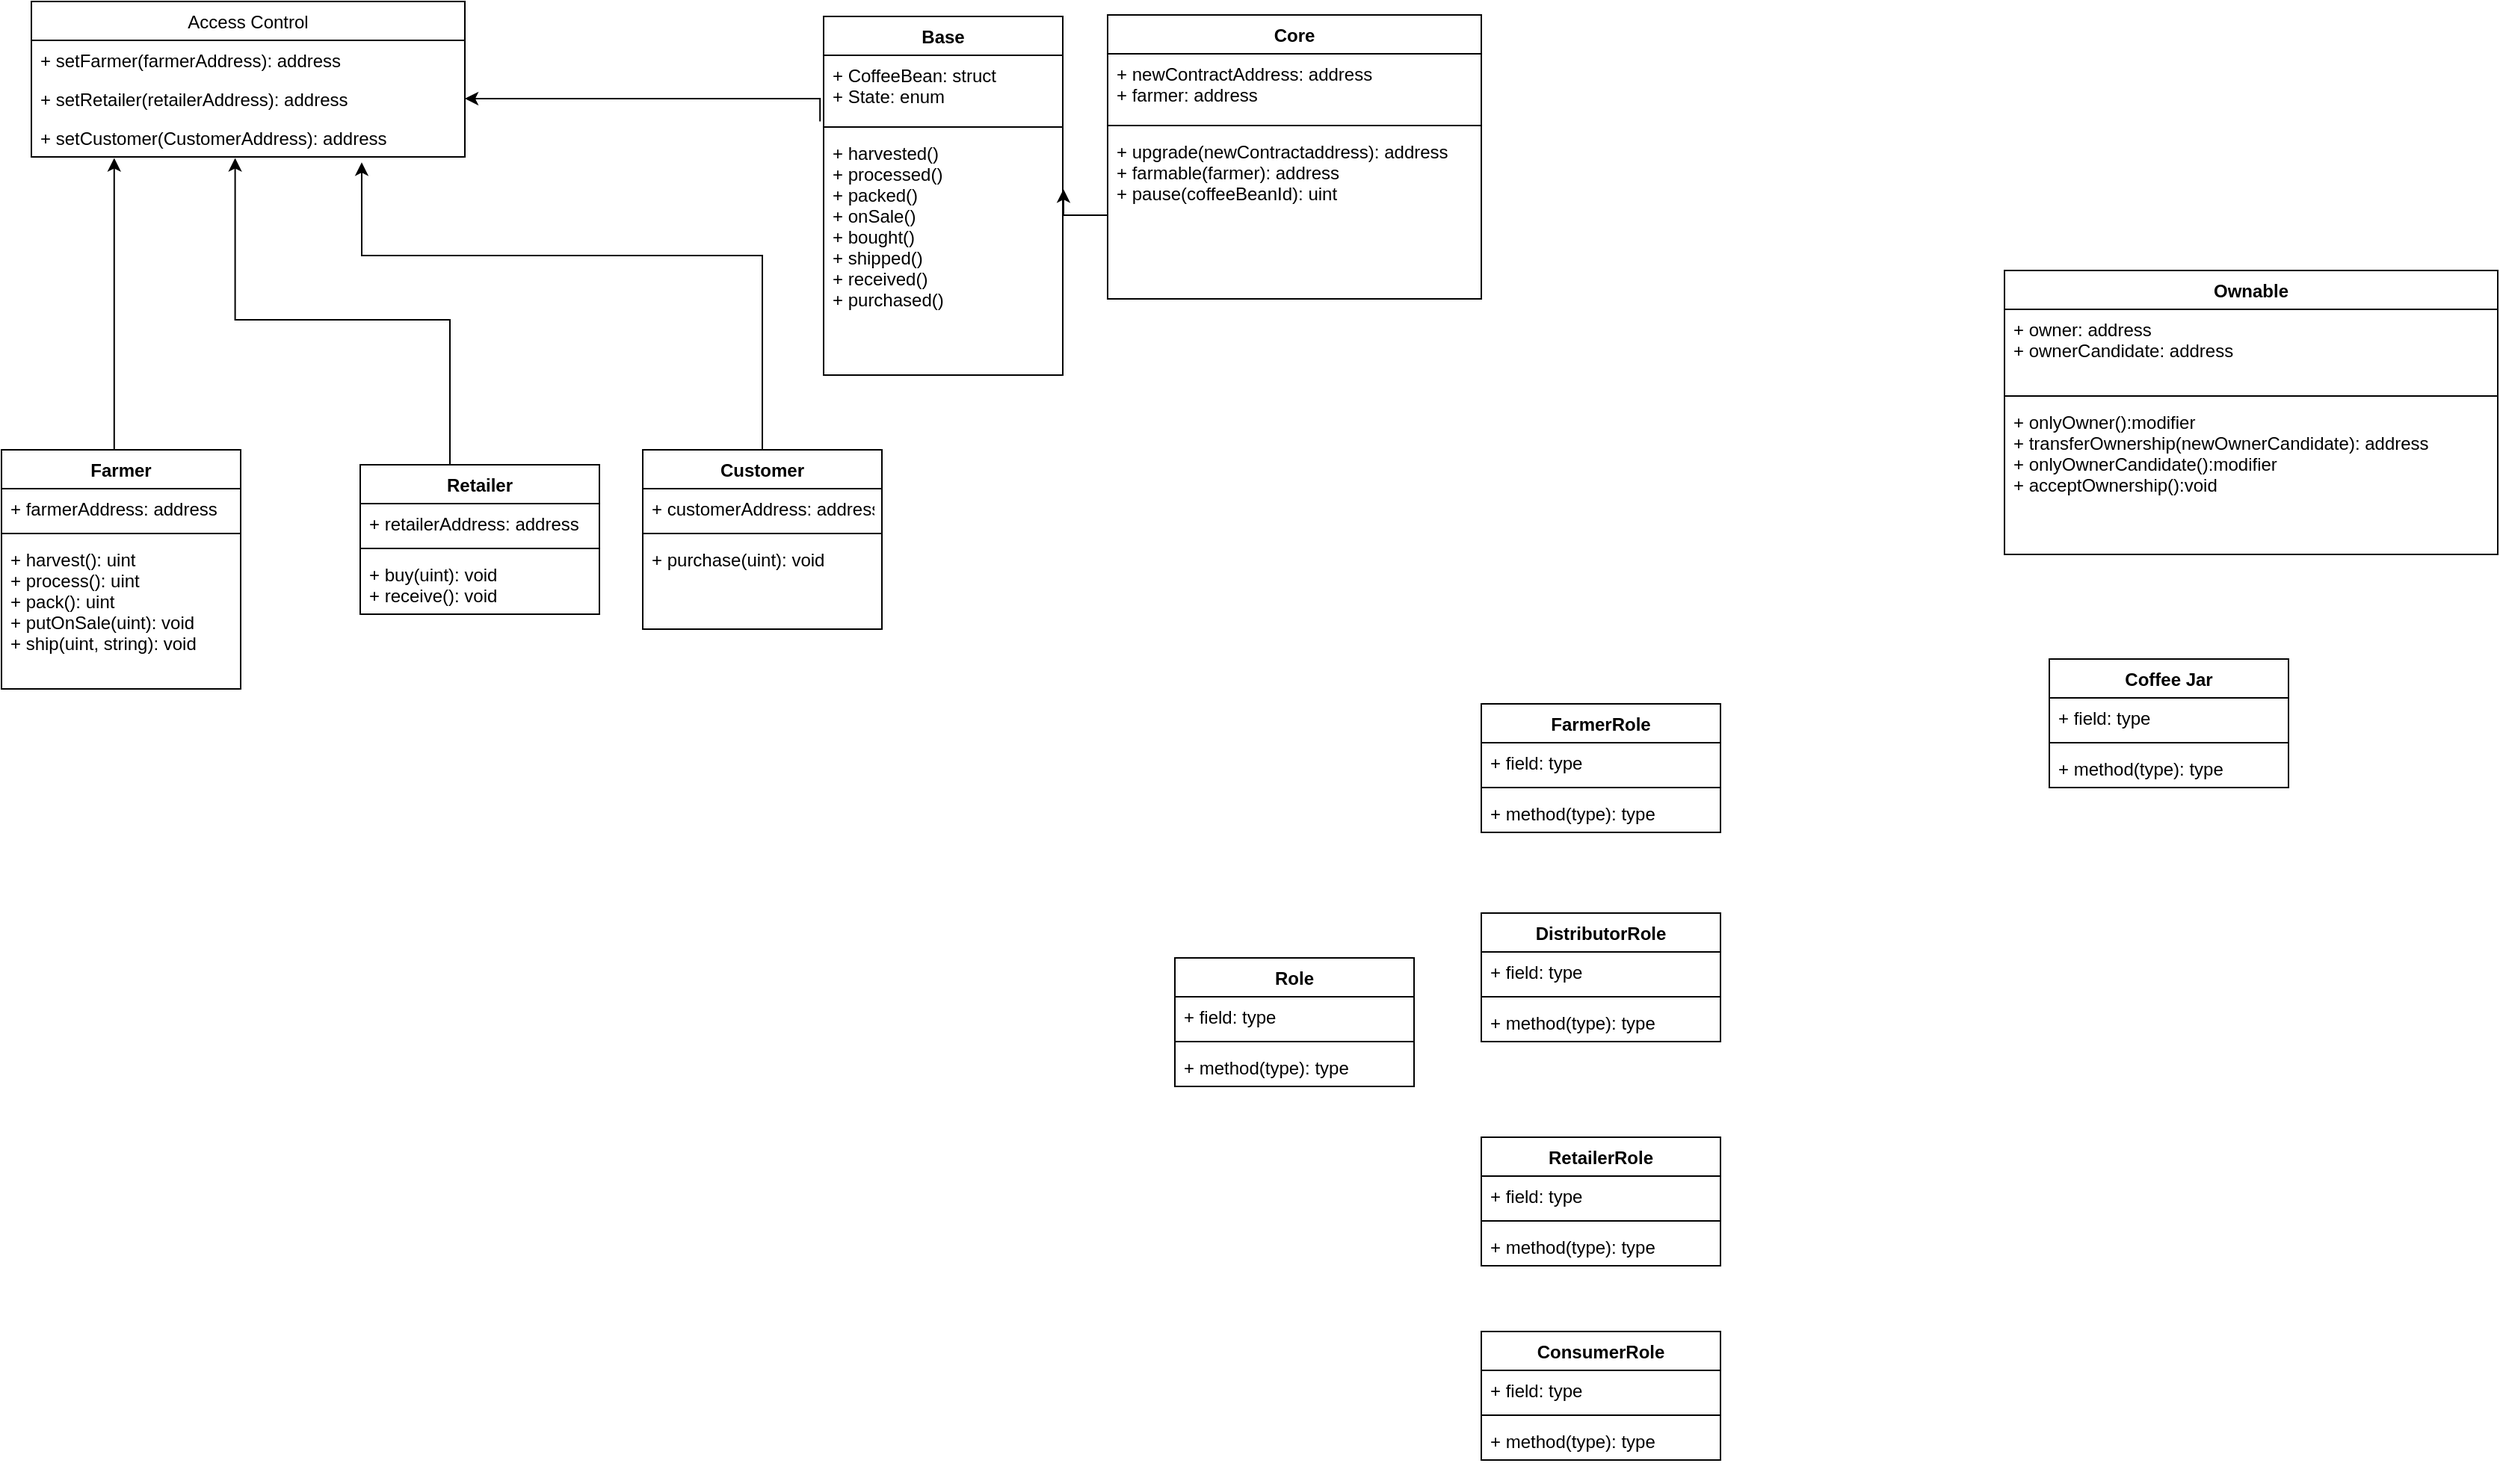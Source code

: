 <mxfile version="12.3.3" type="github" pages="1">
  <diagram id="1-QwToqLwwmoLSdtNH_Y" name="Page-1">
    <mxGraphModel dx="1776" dy="607" grid="1" gridSize="10" guides="1" tooltips="1" connect="1" arrows="1" fold="1" page="1" pageScale="1" pageWidth="850" pageHeight="1100" math="0" shadow="0">
      <root>
        <mxCell id="0"/>
        <mxCell id="1" parent="0"/>
        <mxCell id="cZJW53DGWl8GTpxbofNE-18" value="Access Control" style="swimlane;fontStyle=0;childLayout=stackLayout;horizontal=1;startSize=26;fillColor=none;horizontalStack=0;resizeParent=1;resizeParentMax=0;resizeLast=0;collapsible=1;marginBottom=0;" vertex="1" parent="1">
          <mxGeometry x="-800" y="30" width="290" height="104" as="geometry"/>
        </mxCell>
        <mxCell id="cZJW53DGWl8GTpxbofNE-19" value="+ setFarmer(farmerAddress): address" style="text;strokeColor=none;fillColor=none;align=left;verticalAlign=top;spacingLeft=4;spacingRight=4;overflow=hidden;rotatable=0;points=[[0,0.5],[1,0.5]];portConstraint=eastwest;" vertex="1" parent="cZJW53DGWl8GTpxbofNE-18">
          <mxGeometry y="26" width="290" height="26" as="geometry"/>
        </mxCell>
        <mxCell id="cZJW53DGWl8GTpxbofNE-20" value="+ setRetailer(retailerAddress): address" style="text;strokeColor=none;fillColor=none;align=left;verticalAlign=top;spacingLeft=4;spacingRight=4;overflow=hidden;rotatable=0;points=[[0,0.5],[1,0.5]];portConstraint=eastwest;" vertex="1" parent="cZJW53DGWl8GTpxbofNE-18">
          <mxGeometry y="52" width="290" height="26" as="geometry"/>
        </mxCell>
        <mxCell id="cZJW53DGWl8GTpxbofNE-21" value="+ setCustomer(CustomerAddress): address" style="text;strokeColor=none;fillColor=none;align=left;verticalAlign=top;spacingLeft=4;spacingRight=4;overflow=hidden;rotatable=0;points=[[0,0.5],[1,0.5]];portConstraint=eastwest;" vertex="1" parent="cZJW53DGWl8GTpxbofNE-18">
          <mxGeometry y="78" width="290" height="26" as="geometry"/>
        </mxCell>
        <mxCell id="cZJW53DGWl8GTpxbofNE-37" style="edgeStyle=orthogonalEdgeStyle;rounded=0;orthogonalLoop=1;jettySize=auto;html=1;entryX=0.191;entryY=1.029;entryDx=0;entryDy=0;entryPerimeter=0;exitX=0.5;exitY=0;exitDx=0;exitDy=0;" edge="1" parent="1" source="cZJW53DGWl8GTpxbofNE-38" target="cZJW53DGWl8GTpxbofNE-21">
          <mxGeometry relative="1" as="geometry">
            <mxPoint x="-690" y="341" as="sourcePoint"/>
            <Array as="points">
              <mxPoint x="-740" y="341"/>
              <mxPoint x="-745" y="341"/>
            </Array>
          </mxGeometry>
        </mxCell>
        <mxCell id="cZJW53DGWl8GTpxbofNE-35" style="edgeStyle=orthogonalEdgeStyle;rounded=0;orthogonalLoop=1;jettySize=auto;html=1;exitX=0.5;exitY=0;exitDx=0;exitDy=0;entryX=0.47;entryY=1.029;entryDx=0;entryDy=0;entryPerimeter=0;" edge="1" parent="1" source="cZJW53DGWl8GTpxbofNE-46" target="cZJW53DGWl8GTpxbofNE-21">
          <mxGeometry relative="1" as="geometry">
            <mxPoint x="-449.824" y="352.059" as="sourcePoint"/>
            <Array as="points">
              <mxPoint x="-500" y="352"/>
              <mxPoint x="-520" y="352"/>
              <mxPoint x="-520" y="243"/>
              <mxPoint x="-664" y="243"/>
            </Array>
          </mxGeometry>
        </mxCell>
        <mxCell id="cZJW53DGWl8GTpxbofNE-38" value="Farmer" style="swimlane;fontStyle=1;align=center;verticalAlign=top;childLayout=stackLayout;horizontal=1;startSize=26;horizontalStack=0;resizeParent=1;resizeParentMax=0;resizeLast=0;collapsible=1;marginBottom=0;" vertex="1" parent="1">
          <mxGeometry x="-820" y="330" width="160" height="160" as="geometry"/>
        </mxCell>
        <mxCell id="cZJW53DGWl8GTpxbofNE-39" value="+ farmerAddress: address" style="text;strokeColor=none;fillColor=none;align=left;verticalAlign=top;spacingLeft=4;spacingRight=4;overflow=hidden;rotatable=0;points=[[0,0.5],[1,0.5]];portConstraint=eastwest;" vertex="1" parent="cZJW53DGWl8GTpxbofNE-38">
          <mxGeometry y="26" width="160" height="26" as="geometry"/>
        </mxCell>
        <mxCell id="cZJW53DGWl8GTpxbofNE-40" value="" style="line;strokeWidth=1;fillColor=none;align=left;verticalAlign=middle;spacingTop=-1;spacingLeft=3;spacingRight=3;rotatable=0;labelPosition=right;points=[];portConstraint=eastwest;" vertex="1" parent="cZJW53DGWl8GTpxbofNE-38">
          <mxGeometry y="52" width="160" height="8" as="geometry"/>
        </mxCell>
        <mxCell id="cZJW53DGWl8GTpxbofNE-41" value="+ harvest(): uint&#xa;+ process(): uint&#xa;+ pack(): uint&#xa;+ putOnSale(uint): void &#xa;+ ship(uint, string): void" style="text;strokeColor=none;fillColor=none;align=left;verticalAlign=top;spacingLeft=4;spacingRight=4;overflow=hidden;rotatable=0;points=[[0,0.5],[1,0.5]];portConstraint=eastwest;" vertex="1" parent="cZJW53DGWl8GTpxbofNE-38">
          <mxGeometry y="60" width="160" height="100" as="geometry"/>
        </mxCell>
        <mxCell id="cZJW53DGWl8GTpxbofNE-54" value="" style="edgeStyle=orthogonalEdgeStyle;rounded=0;orthogonalLoop=1;jettySize=auto;html=1;entryX=0.762;entryY=1.138;entryDx=0;entryDy=0;entryPerimeter=0;exitX=0.5;exitY=0;exitDx=0;exitDy=0;" edge="1" parent="1" source="cZJW53DGWl8GTpxbofNE-42" target="cZJW53DGWl8GTpxbofNE-21">
          <mxGeometry relative="1" as="geometry">
            <mxPoint x="-200" y="272.0" as="targetPoint"/>
            <Array as="points">
              <mxPoint x="-311" y="200"/>
              <mxPoint x="-579" y="200"/>
            </Array>
          </mxGeometry>
        </mxCell>
        <mxCell id="cZJW53DGWl8GTpxbofNE-42" value="Customer" style="swimlane;fontStyle=1;align=center;verticalAlign=top;childLayout=stackLayout;horizontal=1;startSize=26;horizontalStack=0;resizeParent=1;resizeParentMax=0;resizeLast=0;collapsible=1;marginBottom=0;" vertex="1" parent="1">
          <mxGeometry x="-391" y="330" width="160" height="120" as="geometry"/>
        </mxCell>
        <mxCell id="cZJW53DGWl8GTpxbofNE-43" value="+ customerAddress: address" style="text;strokeColor=none;fillColor=none;align=left;verticalAlign=top;spacingLeft=4;spacingRight=4;overflow=hidden;rotatable=0;points=[[0,0.5],[1,0.5]];portConstraint=eastwest;" vertex="1" parent="cZJW53DGWl8GTpxbofNE-42">
          <mxGeometry y="26" width="160" height="26" as="geometry"/>
        </mxCell>
        <mxCell id="cZJW53DGWl8GTpxbofNE-44" value="" style="line;strokeWidth=1;fillColor=none;align=left;verticalAlign=middle;spacingTop=-1;spacingLeft=3;spacingRight=3;rotatable=0;labelPosition=right;points=[];portConstraint=eastwest;" vertex="1" parent="cZJW53DGWl8GTpxbofNE-42">
          <mxGeometry y="52" width="160" height="8" as="geometry"/>
        </mxCell>
        <mxCell id="cZJW53DGWl8GTpxbofNE-45" value="+ purchase(uint): void" style="text;strokeColor=none;fillColor=none;align=left;verticalAlign=top;spacingLeft=4;spacingRight=4;overflow=hidden;rotatable=0;points=[[0,0.5],[1,0.5]];portConstraint=eastwest;" vertex="1" parent="cZJW53DGWl8GTpxbofNE-42">
          <mxGeometry y="60" width="160" height="60" as="geometry"/>
        </mxCell>
        <mxCell id="cZJW53DGWl8GTpxbofNE-46" value="Retailer" style="swimlane;fontStyle=1;align=center;verticalAlign=top;childLayout=stackLayout;horizontal=1;startSize=26;horizontalStack=0;resizeParent=1;resizeParentMax=0;resizeLast=0;collapsible=1;marginBottom=0;" vertex="1" parent="1">
          <mxGeometry x="-580" y="340" width="160" height="100" as="geometry"/>
        </mxCell>
        <mxCell id="cZJW53DGWl8GTpxbofNE-47" value="+ retailerAddress: address" style="text;strokeColor=none;fillColor=none;align=left;verticalAlign=top;spacingLeft=4;spacingRight=4;overflow=hidden;rotatable=0;points=[[0,0.5],[1,0.5]];portConstraint=eastwest;" vertex="1" parent="cZJW53DGWl8GTpxbofNE-46">
          <mxGeometry y="26" width="160" height="26" as="geometry"/>
        </mxCell>
        <mxCell id="cZJW53DGWl8GTpxbofNE-48" value="" style="line;strokeWidth=1;fillColor=none;align=left;verticalAlign=middle;spacingTop=-1;spacingLeft=3;spacingRight=3;rotatable=0;labelPosition=right;points=[];portConstraint=eastwest;" vertex="1" parent="cZJW53DGWl8GTpxbofNE-46">
          <mxGeometry y="52" width="160" height="8" as="geometry"/>
        </mxCell>
        <mxCell id="cZJW53DGWl8GTpxbofNE-49" value="+ buy(uint): void&#xa;+ receive(): void" style="text;strokeColor=none;fillColor=none;align=left;verticalAlign=top;spacingLeft=4;spacingRight=4;overflow=hidden;rotatable=0;points=[[0,0.5],[1,0.5]];portConstraint=eastwest;" vertex="1" parent="cZJW53DGWl8GTpxbofNE-46">
          <mxGeometry y="60" width="160" height="40" as="geometry"/>
        </mxCell>
        <mxCell id="cZJW53DGWl8GTpxbofNE-55" value="Base" style="swimlane;fontStyle=1;align=center;verticalAlign=top;childLayout=stackLayout;horizontal=1;startSize=26;horizontalStack=0;resizeParent=1;resizeParentMax=0;resizeLast=0;collapsible=1;marginBottom=0;" vertex="1" parent="1">
          <mxGeometry x="-270" y="40" width="160" height="240" as="geometry"/>
        </mxCell>
        <mxCell id="cZJW53DGWl8GTpxbofNE-56" value="+ CoffeeBean: struct&#xa;+ State: enum" style="text;strokeColor=none;fillColor=none;align=left;verticalAlign=top;spacingLeft=4;spacingRight=4;overflow=hidden;rotatable=0;points=[[0,0.5],[1,0.5]];portConstraint=eastwest;" vertex="1" parent="cZJW53DGWl8GTpxbofNE-55">
          <mxGeometry y="26" width="160" height="44" as="geometry"/>
        </mxCell>
        <mxCell id="cZJW53DGWl8GTpxbofNE-57" value="" style="line;strokeWidth=1;fillColor=none;align=left;verticalAlign=middle;spacingTop=-1;spacingLeft=3;spacingRight=3;rotatable=0;labelPosition=right;points=[];portConstraint=eastwest;" vertex="1" parent="cZJW53DGWl8GTpxbofNE-55">
          <mxGeometry y="70" width="160" height="8" as="geometry"/>
        </mxCell>
        <mxCell id="cZJW53DGWl8GTpxbofNE-58" value="+ harvested()&#xa;+ processed()&#xa;+ packed()&#xa;+ onSale()&#xa;+ bought()&#xa;+ shipped()&#xa;+ received()&#xa;+ purchased()" style="text;strokeColor=none;fillColor=none;align=left;verticalAlign=top;spacingLeft=4;spacingRight=4;overflow=hidden;rotatable=0;points=[[0,0.5],[1,0.5]];portConstraint=eastwest;" vertex="1" parent="cZJW53DGWl8GTpxbofNE-55">
          <mxGeometry y="78" width="160" height="162" as="geometry"/>
        </mxCell>
        <mxCell id="cZJW53DGWl8GTpxbofNE-59" value="Core" style="swimlane;fontStyle=1;align=center;verticalAlign=top;childLayout=stackLayout;horizontal=1;startSize=26;horizontalStack=0;resizeParent=1;resizeParentMax=0;resizeLast=0;collapsible=1;marginBottom=0;" vertex="1" parent="1">
          <mxGeometry x="-80" y="39" width="250" height="190" as="geometry"/>
        </mxCell>
        <mxCell id="cZJW53DGWl8GTpxbofNE-60" value="+ newContractAddress: address&#xa;+ farmer: address" style="text;strokeColor=none;fillColor=none;align=left;verticalAlign=top;spacingLeft=4;spacingRight=4;overflow=hidden;rotatable=0;points=[[0,0.5],[1,0.5]];portConstraint=eastwest;" vertex="1" parent="cZJW53DGWl8GTpxbofNE-59">
          <mxGeometry y="26" width="250" height="44" as="geometry"/>
        </mxCell>
        <mxCell id="cZJW53DGWl8GTpxbofNE-61" value="" style="line;strokeWidth=1;fillColor=none;align=left;verticalAlign=middle;spacingTop=-1;spacingLeft=3;spacingRight=3;rotatable=0;labelPosition=right;points=[];portConstraint=eastwest;" vertex="1" parent="cZJW53DGWl8GTpxbofNE-59">
          <mxGeometry y="70" width="250" height="8" as="geometry"/>
        </mxCell>
        <mxCell id="cZJW53DGWl8GTpxbofNE-62" value="+ upgrade(newContractaddress): address&#xa;+ farmable(farmer): address&#xa;+ pause(coffeeBeanId): uint" style="text;strokeColor=none;fillColor=none;align=left;verticalAlign=top;spacingLeft=4;spacingRight=4;overflow=hidden;rotatable=0;points=[[0,0.5],[1,0.5]];portConstraint=eastwest;" vertex="1" parent="cZJW53DGWl8GTpxbofNE-59">
          <mxGeometry y="78" width="250" height="112" as="geometry"/>
        </mxCell>
        <mxCell id="cZJW53DGWl8GTpxbofNE-64" style="edgeStyle=orthogonalEdgeStyle;rounded=0;orthogonalLoop=1;jettySize=auto;html=1;exitX=-0.015;exitY=1.005;exitDx=0;exitDy=0;entryX=1;entryY=0.5;entryDx=0;entryDy=0;exitPerimeter=0;" edge="1" parent="1" source="cZJW53DGWl8GTpxbofNE-56" target="cZJW53DGWl8GTpxbofNE-20">
          <mxGeometry relative="1" as="geometry">
            <Array as="points">
              <mxPoint x="-272" y="95"/>
            </Array>
          </mxGeometry>
        </mxCell>
        <mxCell id="cZJW53DGWl8GTpxbofNE-67" style="edgeStyle=orthogonalEdgeStyle;rounded=0;orthogonalLoop=1;jettySize=auto;html=1;exitX=0;exitY=0.5;exitDx=0;exitDy=0;entryX=1.003;entryY=0.232;entryDx=0;entryDy=0;entryPerimeter=0;" edge="1" parent="1" source="cZJW53DGWl8GTpxbofNE-62" target="cZJW53DGWl8GTpxbofNE-58">
          <mxGeometry relative="1" as="geometry"/>
        </mxCell>
        <mxCell id="cZJW53DGWl8GTpxbofNE-68" value="Coffee Jar" style="swimlane;fontStyle=1;align=center;verticalAlign=top;childLayout=stackLayout;horizontal=1;startSize=26;horizontalStack=0;resizeParent=1;resizeParentMax=0;resizeLast=0;collapsible=1;marginBottom=0;" vertex="1" parent="1">
          <mxGeometry x="550" y="470" width="160" height="86" as="geometry"/>
        </mxCell>
        <mxCell id="cZJW53DGWl8GTpxbofNE-69" value="+ field: type" style="text;strokeColor=none;fillColor=none;align=left;verticalAlign=top;spacingLeft=4;spacingRight=4;overflow=hidden;rotatable=0;points=[[0,0.5],[1,0.5]];portConstraint=eastwest;" vertex="1" parent="cZJW53DGWl8GTpxbofNE-68">
          <mxGeometry y="26" width="160" height="26" as="geometry"/>
        </mxCell>
        <mxCell id="cZJW53DGWl8GTpxbofNE-70" value="" style="line;strokeWidth=1;fillColor=none;align=left;verticalAlign=middle;spacingTop=-1;spacingLeft=3;spacingRight=3;rotatable=0;labelPosition=right;points=[];portConstraint=eastwest;" vertex="1" parent="cZJW53DGWl8GTpxbofNE-68">
          <mxGeometry y="52" width="160" height="8" as="geometry"/>
        </mxCell>
        <mxCell id="cZJW53DGWl8GTpxbofNE-71" value="+ method(type): type" style="text;strokeColor=none;fillColor=none;align=left;verticalAlign=top;spacingLeft=4;spacingRight=4;overflow=hidden;rotatable=0;points=[[0,0.5],[1,0.5]];portConstraint=eastwest;" vertex="1" parent="cZJW53DGWl8GTpxbofNE-68">
          <mxGeometry y="60" width="160" height="26" as="geometry"/>
        </mxCell>
        <mxCell id="cZJW53DGWl8GTpxbofNE-72" value="Ownable" style="swimlane;fontStyle=1;align=center;verticalAlign=top;childLayout=stackLayout;horizontal=1;startSize=26;horizontalStack=0;resizeParent=1;resizeParentMax=0;resizeLast=0;collapsible=1;marginBottom=0;" vertex="1" parent="1">
          <mxGeometry x="520" y="210" width="330" height="190" as="geometry"/>
        </mxCell>
        <mxCell id="cZJW53DGWl8GTpxbofNE-73" value="+ owner: address&#xa;+ ownerCandidate: address" style="text;strokeColor=none;fillColor=none;align=left;verticalAlign=top;spacingLeft=4;spacingRight=4;overflow=hidden;rotatable=0;points=[[0,0.5],[1,0.5]];portConstraint=eastwest;" vertex="1" parent="cZJW53DGWl8GTpxbofNE-72">
          <mxGeometry y="26" width="330" height="54" as="geometry"/>
        </mxCell>
        <mxCell id="cZJW53DGWl8GTpxbofNE-74" value="" style="line;strokeWidth=1;fillColor=none;align=left;verticalAlign=middle;spacingTop=-1;spacingLeft=3;spacingRight=3;rotatable=0;labelPosition=right;points=[];portConstraint=eastwest;" vertex="1" parent="cZJW53DGWl8GTpxbofNE-72">
          <mxGeometry y="80" width="330" height="8" as="geometry"/>
        </mxCell>
        <mxCell id="cZJW53DGWl8GTpxbofNE-75" value="+ onlyOwner():modifier&#xa;+ transferOwnership(newOwnerCandidate): address&#xa;+ onlyOwnerCandidate():modifier&#xa;+ acceptOwnership():void" style="text;strokeColor=none;fillColor=none;align=left;verticalAlign=top;spacingLeft=4;spacingRight=4;overflow=hidden;rotatable=0;points=[[0,0.5],[1,0.5]];portConstraint=eastwest;" vertex="1" parent="cZJW53DGWl8GTpxbofNE-72">
          <mxGeometry y="88" width="330" height="102" as="geometry"/>
        </mxCell>
        <mxCell id="cZJW53DGWl8GTpxbofNE-76" value="FarmerRole" style="swimlane;fontStyle=1;align=center;verticalAlign=top;childLayout=stackLayout;horizontal=1;startSize=26;horizontalStack=0;resizeParent=1;resizeParentMax=0;resizeLast=0;collapsible=1;marginBottom=0;" vertex="1" parent="1">
          <mxGeometry x="170" y="500" width="160" height="86" as="geometry"/>
        </mxCell>
        <mxCell id="cZJW53DGWl8GTpxbofNE-77" value="+ field: type" style="text;strokeColor=none;fillColor=none;align=left;verticalAlign=top;spacingLeft=4;spacingRight=4;overflow=hidden;rotatable=0;points=[[0,0.5],[1,0.5]];portConstraint=eastwest;" vertex="1" parent="cZJW53DGWl8GTpxbofNE-76">
          <mxGeometry y="26" width="160" height="26" as="geometry"/>
        </mxCell>
        <mxCell id="cZJW53DGWl8GTpxbofNE-78" value="" style="line;strokeWidth=1;fillColor=none;align=left;verticalAlign=middle;spacingTop=-1;spacingLeft=3;spacingRight=3;rotatable=0;labelPosition=right;points=[];portConstraint=eastwest;" vertex="1" parent="cZJW53DGWl8GTpxbofNE-76">
          <mxGeometry y="52" width="160" height="8" as="geometry"/>
        </mxCell>
        <mxCell id="cZJW53DGWl8GTpxbofNE-79" value="+ method(type): type" style="text;strokeColor=none;fillColor=none;align=left;verticalAlign=top;spacingLeft=4;spacingRight=4;overflow=hidden;rotatable=0;points=[[0,0.5],[1,0.5]];portConstraint=eastwest;" vertex="1" parent="cZJW53DGWl8GTpxbofNE-76">
          <mxGeometry y="60" width="160" height="26" as="geometry"/>
        </mxCell>
        <mxCell id="cZJW53DGWl8GTpxbofNE-80" value="DistributorRole" style="swimlane;fontStyle=1;align=center;verticalAlign=top;childLayout=stackLayout;horizontal=1;startSize=26;horizontalStack=0;resizeParent=1;resizeParentMax=0;resizeLast=0;collapsible=1;marginBottom=0;" vertex="1" parent="1">
          <mxGeometry x="170" y="640" width="160" height="86" as="geometry"/>
        </mxCell>
        <mxCell id="cZJW53DGWl8GTpxbofNE-81" value="+ field: type" style="text;strokeColor=none;fillColor=none;align=left;verticalAlign=top;spacingLeft=4;spacingRight=4;overflow=hidden;rotatable=0;points=[[0,0.5],[1,0.5]];portConstraint=eastwest;" vertex="1" parent="cZJW53DGWl8GTpxbofNE-80">
          <mxGeometry y="26" width="160" height="26" as="geometry"/>
        </mxCell>
        <mxCell id="cZJW53DGWl8GTpxbofNE-82" value="" style="line;strokeWidth=1;fillColor=none;align=left;verticalAlign=middle;spacingTop=-1;spacingLeft=3;spacingRight=3;rotatable=0;labelPosition=right;points=[];portConstraint=eastwest;" vertex="1" parent="cZJW53DGWl8GTpxbofNE-80">
          <mxGeometry y="52" width="160" height="8" as="geometry"/>
        </mxCell>
        <mxCell id="cZJW53DGWl8GTpxbofNE-83" value="+ method(type): type" style="text;strokeColor=none;fillColor=none;align=left;verticalAlign=top;spacingLeft=4;spacingRight=4;overflow=hidden;rotatable=0;points=[[0,0.5],[1,0.5]];portConstraint=eastwest;" vertex="1" parent="cZJW53DGWl8GTpxbofNE-80">
          <mxGeometry y="60" width="160" height="26" as="geometry"/>
        </mxCell>
        <mxCell id="cZJW53DGWl8GTpxbofNE-84" value="RetailerRole" style="swimlane;fontStyle=1;align=center;verticalAlign=top;childLayout=stackLayout;horizontal=1;startSize=26;horizontalStack=0;resizeParent=1;resizeParentMax=0;resizeLast=0;collapsible=1;marginBottom=0;" vertex="1" parent="1">
          <mxGeometry x="170" y="790" width="160" height="86" as="geometry"/>
        </mxCell>
        <mxCell id="cZJW53DGWl8GTpxbofNE-85" value="+ field: type" style="text;strokeColor=none;fillColor=none;align=left;verticalAlign=top;spacingLeft=4;spacingRight=4;overflow=hidden;rotatable=0;points=[[0,0.5],[1,0.5]];portConstraint=eastwest;" vertex="1" parent="cZJW53DGWl8GTpxbofNE-84">
          <mxGeometry y="26" width="160" height="26" as="geometry"/>
        </mxCell>
        <mxCell id="cZJW53DGWl8GTpxbofNE-86" value="" style="line;strokeWidth=1;fillColor=none;align=left;verticalAlign=middle;spacingTop=-1;spacingLeft=3;spacingRight=3;rotatable=0;labelPosition=right;points=[];portConstraint=eastwest;" vertex="1" parent="cZJW53DGWl8GTpxbofNE-84">
          <mxGeometry y="52" width="160" height="8" as="geometry"/>
        </mxCell>
        <mxCell id="cZJW53DGWl8GTpxbofNE-87" value="+ method(type): type" style="text;strokeColor=none;fillColor=none;align=left;verticalAlign=top;spacingLeft=4;spacingRight=4;overflow=hidden;rotatable=0;points=[[0,0.5],[1,0.5]];portConstraint=eastwest;" vertex="1" parent="cZJW53DGWl8GTpxbofNE-84">
          <mxGeometry y="60" width="160" height="26" as="geometry"/>
        </mxCell>
        <mxCell id="cZJW53DGWl8GTpxbofNE-88" value="ConsumerRole" style="swimlane;fontStyle=1;align=center;verticalAlign=top;childLayout=stackLayout;horizontal=1;startSize=26;horizontalStack=0;resizeParent=1;resizeParentMax=0;resizeLast=0;collapsible=1;marginBottom=0;" vertex="1" parent="1">
          <mxGeometry x="170" y="920" width="160" height="86" as="geometry"/>
        </mxCell>
        <mxCell id="cZJW53DGWl8GTpxbofNE-89" value="+ field: type" style="text;strokeColor=none;fillColor=none;align=left;verticalAlign=top;spacingLeft=4;spacingRight=4;overflow=hidden;rotatable=0;points=[[0,0.5],[1,0.5]];portConstraint=eastwest;" vertex="1" parent="cZJW53DGWl8GTpxbofNE-88">
          <mxGeometry y="26" width="160" height="26" as="geometry"/>
        </mxCell>
        <mxCell id="cZJW53DGWl8GTpxbofNE-90" value="" style="line;strokeWidth=1;fillColor=none;align=left;verticalAlign=middle;spacingTop=-1;spacingLeft=3;spacingRight=3;rotatable=0;labelPosition=right;points=[];portConstraint=eastwest;" vertex="1" parent="cZJW53DGWl8GTpxbofNE-88">
          <mxGeometry y="52" width="160" height="8" as="geometry"/>
        </mxCell>
        <mxCell id="cZJW53DGWl8GTpxbofNE-91" value="+ method(type): type" style="text;strokeColor=none;fillColor=none;align=left;verticalAlign=top;spacingLeft=4;spacingRight=4;overflow=hidden;rotatable=0;points=[[0,0.5],[1,0.5]];portConstraint=eastwest;" vertex="1" parent="cZJW53DGWl8GTpxbofNE-88">
          <mxGeometry y="60" width="160" height="26" as="geometry"/>
        </mxCell>
        <mxCell id="cZJW53DGWl8GTpxbofNE-92" value="Role" style="swimlane;fontStyle=1;align=center;verticalAlign=top;childLayout=stackLayout;horizontal=1;startSize=26;horizontalStack=0;resizeParent=1;resizeParentMax=0;resizeLast=0;collapsible=1;marginBottom=0;" vertex="1" parent="1">
          <mxGeometry x="-35" y="670" width="160" height="86" as="geometry"/>
        </mxCell>
        <mxCell id="cZJW53DGWl8GTpxbofNE-93" value="+ field: type" style="text;strokeColor=none;fillColor=none;align=left;verticalAlign=top;spacingLeft=4;spacingRight=4;overflow=hidden;rotatable=0;points=[[0,0.5],[1,0.5]];portConstraint=eastwest;" vertex="1" parent="cZJW53DGWl8GTpxbofNE-92">
          <mxGeometry y="26" width="160" height="26" as="geometry"/>
        </mxCell>
        <mxCell id="cZJW53DGWl8GTpxbofNE-94" value="" style="line;strokeWidth=1;fillColor=none;align=left;verticalAlign=middle;spacingTop=-1;spacingLeft=3;spacingRight=3;rotatable=0;labelPosition=right;points=[];portConstraint=eastwest;" vertex="1" parent="cZJW53DGWl8GTpxbofNE-92">
          <mxGeometry y="52" width="160" height="8" as="geometry"/>
        </mxCell>
        <mxCell id="cZJW53DGWl8GTpxbofNE-95" value="+ method(type): type" style="text;strokeColor=none;fillColor=none;align=left;verticalAlign=top;spacingLeft=4;spacingRight=4;overflow=hidden;rotatable=0;points=[[0,0.5],[1,0.5]];portConstraint=eastwest;" vertex="1" parent="cZJW53DGWl8GTpxbofNE-92">
          <mxGeometry y="60" width="160" height="26" as="geometry"/>
        </mxCell>
      </root>
    </mxGraphModel>
  </diagram>
</mxfile>

